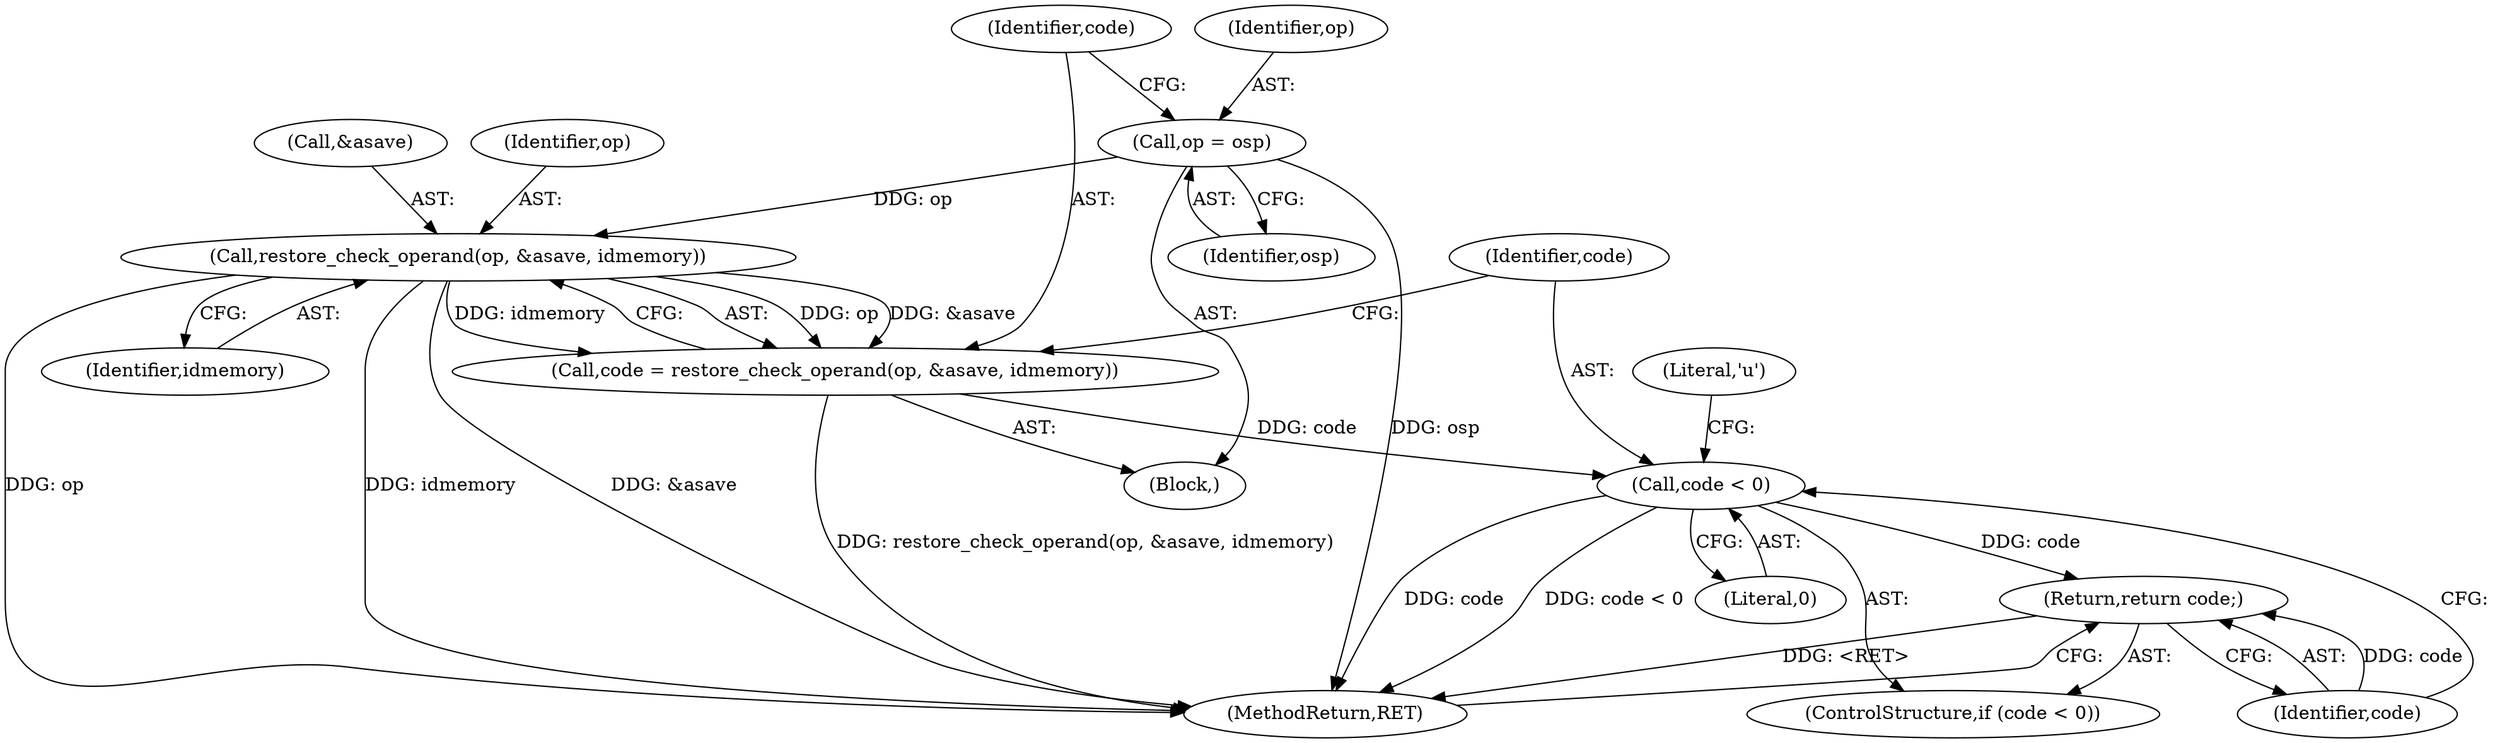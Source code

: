digraph "1_ghostscript_5516c614dc33662a2afdc377159f70218e67bde5@API" {
"1000116" [label="(Call,restore_check_operand(op, &asave, idmemory))"];
"1000107" [label="(Call,op = osp)"];
"1000114" [label="(Call,code = restore_check_operand(op, &asave, idmemory))"];
"1000122" [label="(Call,code < 0)"];
"1000125" [label="(Return,return code;)"];
"1000109" [label="(Identifier,osp)"];
"1000122" [label="(Call,code < 0)"];
"1000126" [label="(Identifier,code)"];
"1000121" [label="(ControlStructure,if (code < 0))"];
"1000117" [label="(Identifier,op)"];
"1000123" [label="(Identifier,code)"];
"1000194" [label="(MethodReturn,RET)"];
"1000108" [label="(Identifier,op)"];
"1000120" [label="(Identifier,idmemory)"];
"1000115" [label="(Identifier,code)"];
"1000124" [label="(Literal,0)"];
"1000125" [label="(Return,return code;)"];
"1000116" [label="(Call,restore_check_operand(op, &asave, idmemory))"];
"1000118" [label="(Call,&asave)"];
"1000105" [label="(Block,)"];
"1000128" [label="(Literal,'u')"];
"1000107" [label="(Call,op = osp)"];
"1000114" [label="(Call,code = restore_check_operand(op, &asave, idmemory))"];
"1000116" -> "1000114"  [label="AST: "];
"1000116" -> "1000120"  [label="CFG: "];
"1000117" -> "1000116"  [label="AST: "];
"1000118" -> "1000116"  [label="AST: "];
"1000120" -> "1000116"  [label="AST: "];
"1000114" -> "1000116"  [label="CFG: "];
"1000116" -> "1000194"  [label="DDG: &asave"];
"1000116" -> "1000194"  [label="DDG: op"];
"1000116" -> "1000194"  [label="DDG: idmemory"];
"1000116" -> "1000114"  [label="DDG: op"];
"1000116" -> "1000114"  [label="DDG: &asave"];
"1000116" -> "1000114"  [label="DDG: idmemory"];
"1000107" -> "1000116"  [label="DDG: op"];
"1000107" -> "1000105"  [label="AST: "];
"1000107" -> "1000109"  [label="CFG: "];
"1000108" -> "1000107"  [label="AST: "];
"1000109" -> "1000107"  [label="AST: "];
"1000115" -> "1000107"  [label="CFG: "];
"1000107" -> "1000194"  [label="DDG: osp"];
"1000114" -> "1000105"  [label="AST: "];
"1000115" -> "1000114"  [label="AST: "];
"1000123" -> "1000114"  [label="CFG: "];
"1000114" -> "1000194"  [label="DDG: restore_check_operand(op, &asave, idmemory)"];
"1000114" -> "1000122"  [label="DDG: code"];
"1000122" -> "1000121"  [label="AST: "];
"1000122" -> "1000124"  [label="CFG: "];
"1000123" -> "1000122"  [label="AST: "];
"1000124" -> "1000122"  [label="AST: "];
"1000126" -> "1000122"  [label="CFG: "];
"1000128" -> "1000122"  [label="CFG: "];
"1000122" -> "1000194"  [label="DDG: code"];
"1000122" -> "1000194"  [label="DDG: code < 0"];
"1000122" -> "1000125"  [label="DDG: code"];
"1000125" -> "1000121"  [label="AST: "];
"1000125" -> "1000126"  [label="CFG: "];
"1000126" -> "1000125"  [label="AST: "];
"1000194" -> "1000125"  [label="CFG: "];
"1000125" -> "1000194"  [label="DDG: <RET>"];
"1000126" -> "1000125"  [label="DDG: code"];
}
